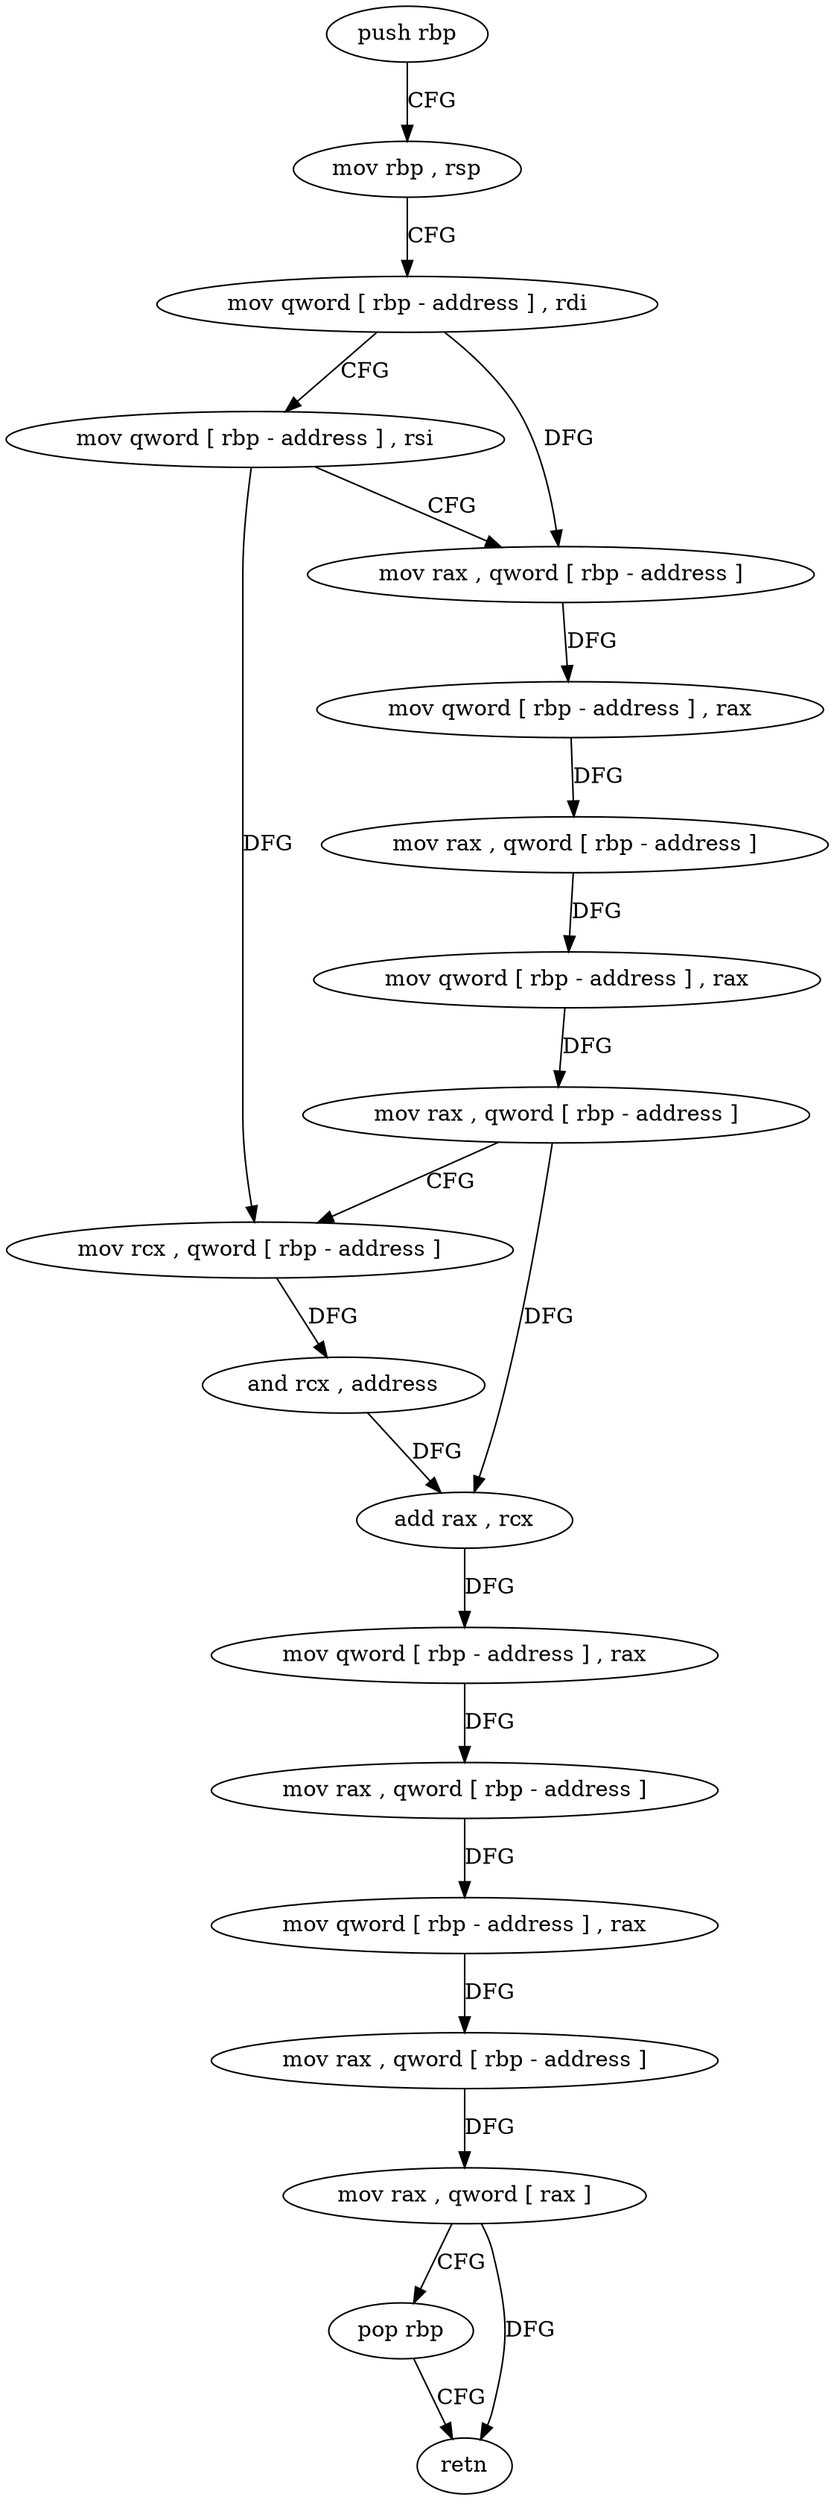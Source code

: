 digraph "func" {
"4239920" [label = "push rbp" ]
"4239921" [label = "mov rbp , rsp" ]
"4239924" [label = "mov qword [ rbp - address ] , rdi" ]
"4239928" [label = "mov qword [ rbp - address ] , rsi" ]
"4239932" [label = "mov rax , qword [ rbp - address ]" ]
"4239936" [label = "mov qword [ rbp - address ] , rax" ]
"4239940" [label = "mov rax , qword [ rbp - address ]" ]
"4239944" [label = "mov qword [ rbp - address ] , rax" ]
"4239948" [label = "mov rax , qword [ rbp - address ]" ]
"4239952" [label = "mov rcx , qword [ rbp - address ]" ]
"4239956" [label = "and rcx , address" ]
"4239963" [label = "add rax , rcx" ]
"4239966" [label = "mov qword [ rbp - address ] , rax" ]
"4239970" [label = "mov rax , qword [ rbp - address ]" ]
"4239974" [label = "mov qword [ rbp - address ] , rax" ]
"4239978" [label = "mov rax , qword [ rbp - address ]" ]
"4239982" [label = "mov rax , qword [ rax ]" ]
"4239985" [label = "pop rbp" ]
"4239986" [label = "retn" ]
"4239920" -> "4239921" [ label = "CFG" ]
"4239921" -> "4239924" [ label = "CFG" ]
"4239924" -> "4239928" [ label = "CFG" ]
"4239924" -> "4239932" [ label = "DFG" ]
"4239928" -> "4239932" [ label = "CFG" ]
"4239928" -> "4239952" [ label = "DFG" ]
"4239932" -> "4239936" [ label = "DFG" ]
"4239936" -> "4239940" [ label = "DFG" ]
"4239940" -> "4239944" [ label = "DFG" ]
"4239944" -> "4239948" [ label = "DFG" ]
"4239948" -> "4239952" [ label = "CFG" ]
"4239948" -> "4239963" [ label = "DFG" ]
"4239952" -> "4239956" [ label = "DFG" ]
"4239956" -> "4239963" [ label = "DFG" ]
"4239963" -> "4239966" [ label = "DFG" ]
"4239966" -> "4239970" [ label = "DFG" ]
"4239970" -> "4239974" [ label = "DFG" ]
"4239974" -> "4239978" [ label = "DFG" ]
"4239978" -> "4239982" [ label = "DFG" ]
"4239982" -> "4239985" [ label = "CFG" ]
"4239982" -> "4239986" [ label = "DFG" ]
"4239985" -> "4239986" [ label = "CFG" ]
}
